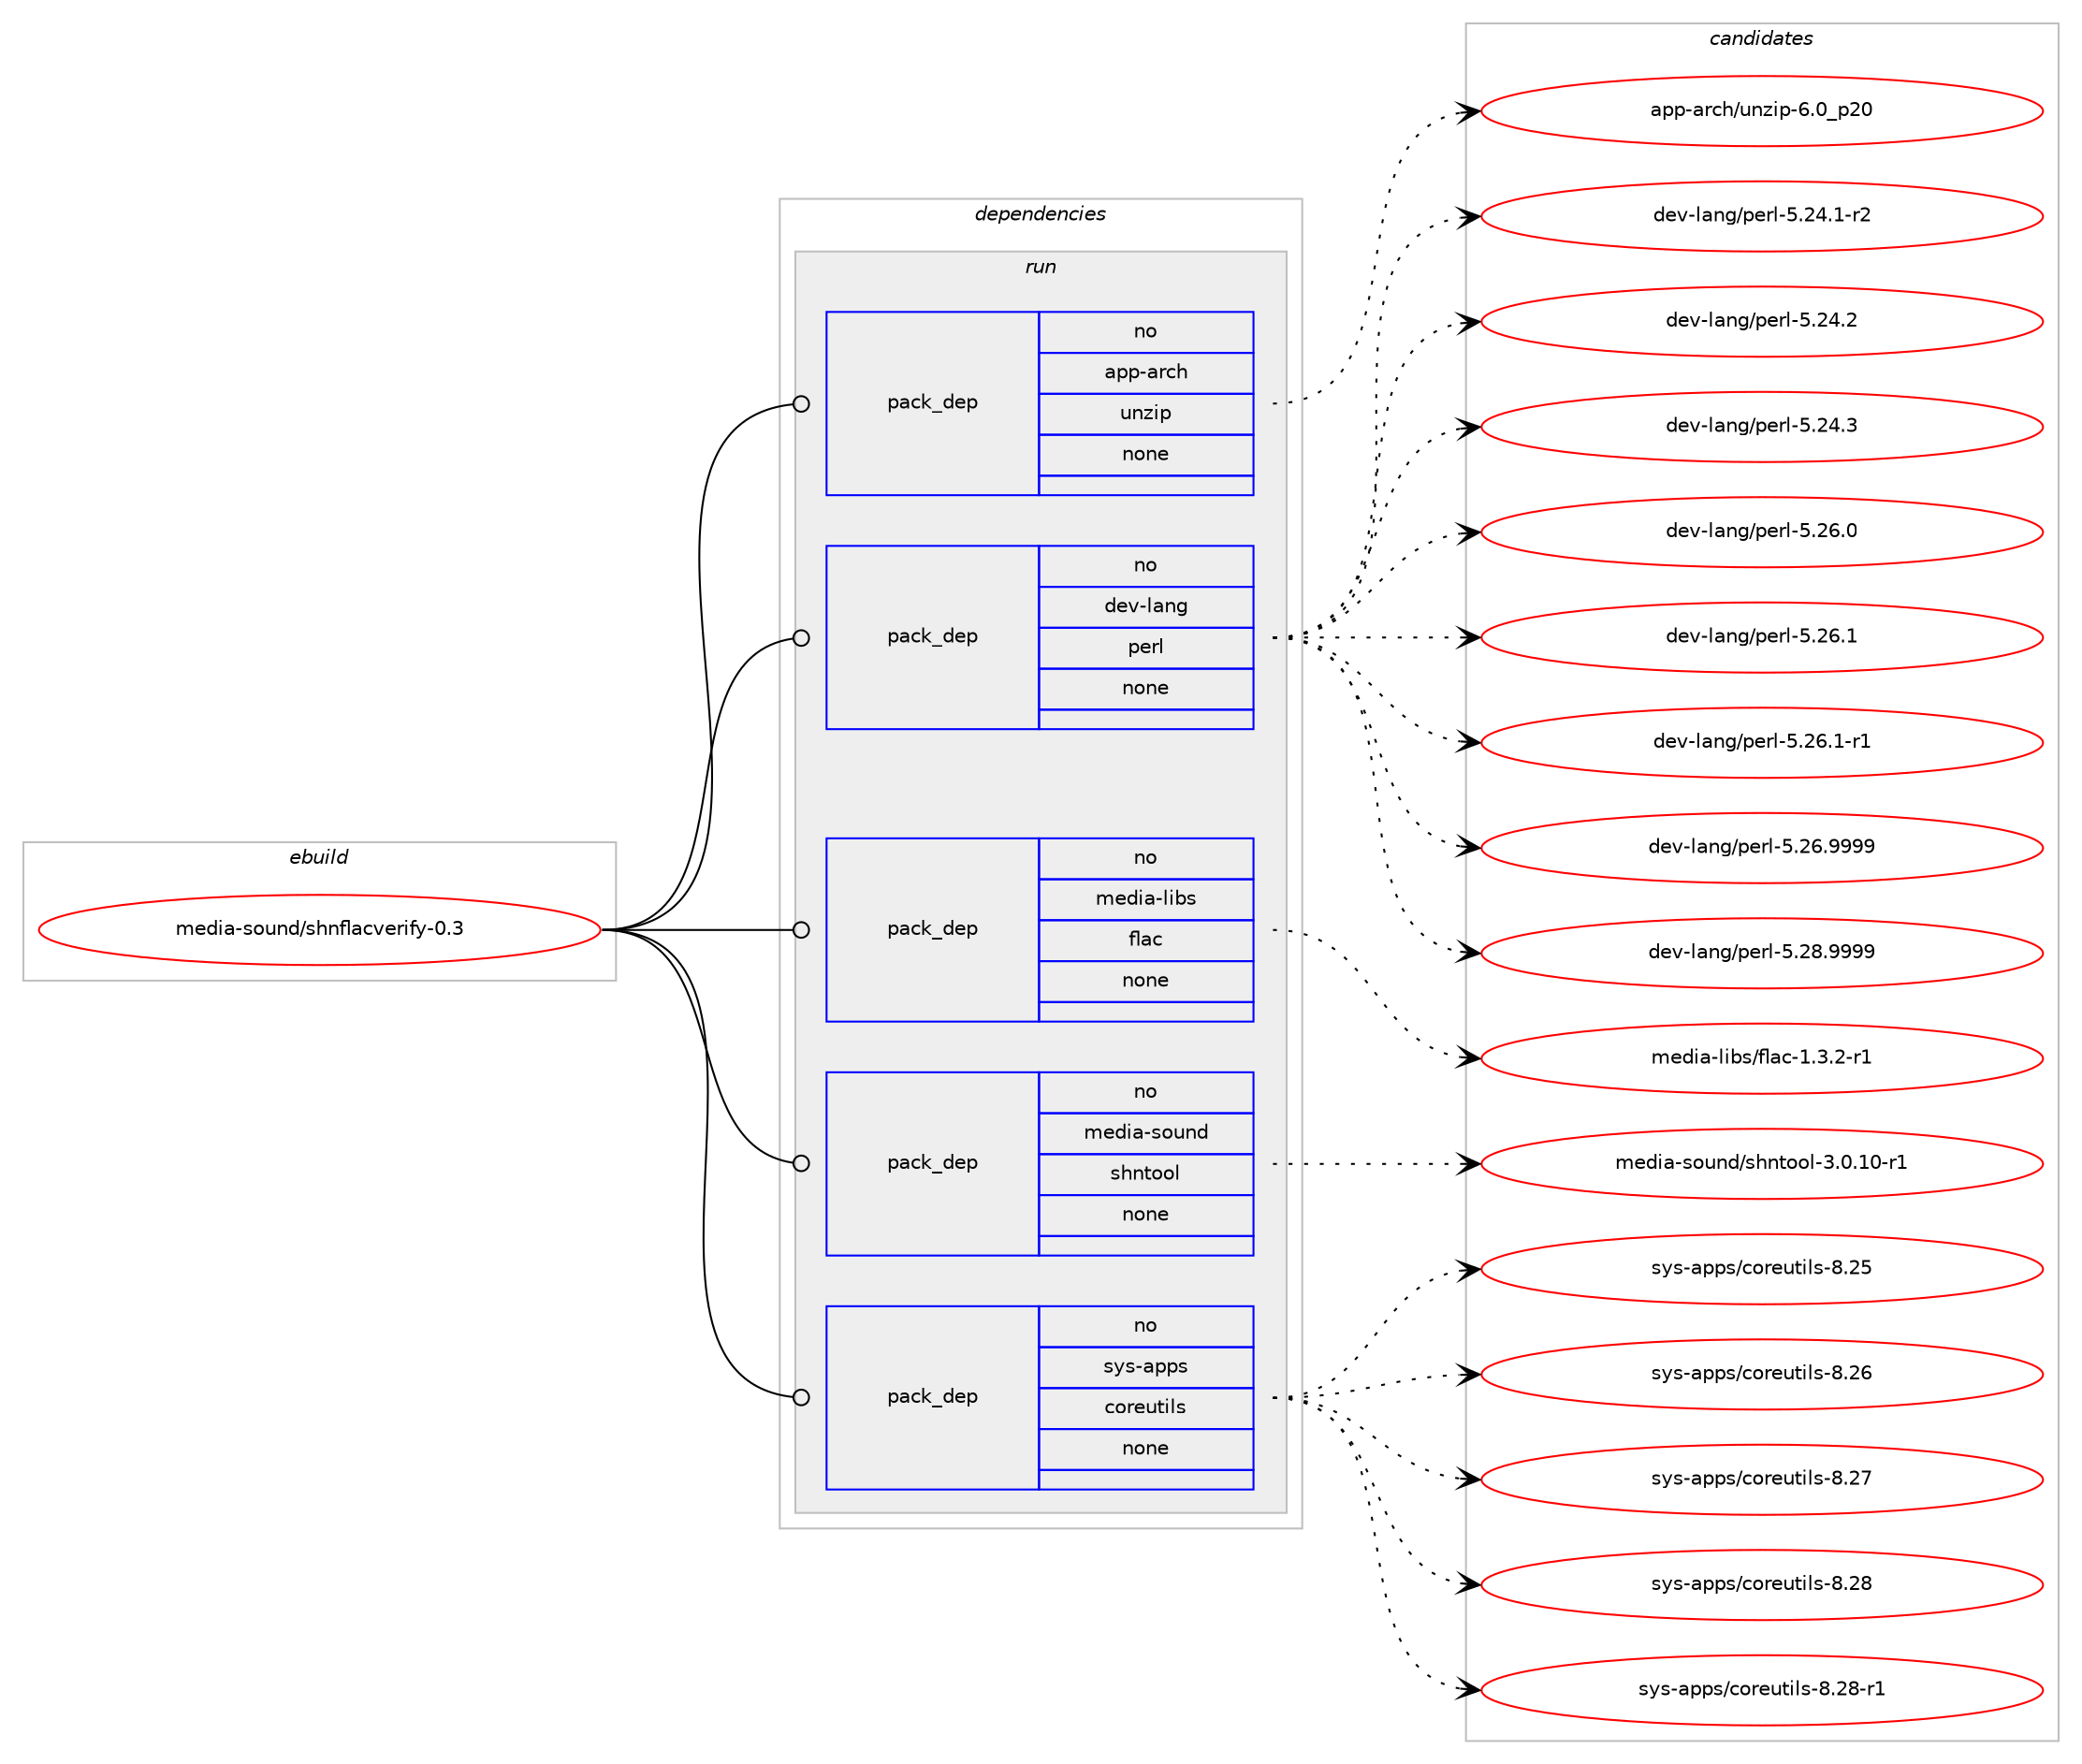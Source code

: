 digraph prolog {

# *************
# Graph options
# *************

newrank=true;
concentrate=true;
compound=true;
graph [rankdir=LR,fontname=Helvetica,fontsize=10,ranksep=1.5];#, ranksep=2.5, nodesep=0.2];
edge  [arrowhead=vee];
node  [fontname=Helvetica,fontsize=10];

# **********
# The ebuild
# **********

subgraph cluster_leftcol {
color=gray;
rank=same;
label=<<i>ebuild</i>>;
id [label="media-sound/shnflacverify-0.3", color=red, width=4, href="../media-sound/shnflacverify-0.3.svg"];
}

# ****************
# The dependencies
# ****************

subgraph cluster_midcol {
color=gray;
label=<<i>dependencies</i>>;
subgraph cluster_compile {
fillcolor="#eeeeee";
style=filled;
label=<<i>compile</i>>;
}
subgraph cluster_compileandrun {
fillcolor="#eeeeee";
style=filled;
label=<<i>compile and run</i>>;
}
subgraph cluster_run {
fillcolor="#eeeeee";
style=filled;
label=<<i>run</i>>;
subgraph pack285464 {
dependency386554 [label=<<TABLE BORDER="0" CELLBORDER="1" CELLSPACING="0" CELLPADDING="4" WIDTH="220"><TR><TD ROWSPAN="6" CELLPADDING="30">pack_dep</TD></TR><TR><TD WIDTH="110">no</TD></TR><TR><TD>app-arch</TD></TR><TR><TD>unzip</TD></TR><TR><TD>none</TD></TR><TR><TD></TD></TR></TABLE>>, shape=none, color=blue];
}
id:e -> dependency386554:w [weight=20,style="solid",arrowhead="odot"];
subgraph pack285465 {
dependency386555 [label=<<TABLE BORDER="0" CELLBORDER="1" CELLSPACING="0" CELLPADDING="4" WIDTH="220"><TR><TD ROWSPAN="6" CELLPADDING="30">pack_dep</TD></TR><TR><TD WIDTH="110">no</TD></TR><TR><TD>dev-lang</TD></TR><TR><TD>perl</TD></TR><TR><TD>none</TD></TR><TR><TD></TD></TR></TABLE>>, shape=none, color=blue];
}
id:e -> dependency386555:w [weight=20,style="solid",arrowhead="odot"];
subgraph pack285466 {
dependency386556 [label=<<TABLE BORDER="0" CELLBORDER="1" CELLSPACING="0" CELLPADDING="4" WIDTH="220"><TR><TD ROWSPAN="6" CELLPADDING="30">pack_dep</TD></TR><TR><TD WIDTH="110">no</TD></TR><TR><TD>media-libs</TD></TR><TR><TD>flac</TD></TR><TR><TD>none</TD></TR><TR><TD></TD></TR></TABLE>>, shape=none, color=blue];
}
id:e -> dependency386556:w [weight=20,style="solid",arrowhead="odot"];
subgraph pack285467 {
dependency386557 [label=<<TABLE BORDER="0" CELLBORDER="1" CELLSPACING="0" CELLPADDING="4" WIDTH="220"><TR><TD ROWSPAN="6" CELLPADDING="30">pack_dep</TD></TR><TR><TD WIDTH="110">no</TD></TR><TR><TD>media-sound</TD></TR><TR><TD>shntool</TD></TR><TR><TD>none</TD></TR><TR><TD></TD></TR></TABLE>>, shape=none, color=blue];
}
id:e -> dependency386557:w [weight=20,style="solid",arrowhead="odot"];
subgraph pack285468 {
dependency386558 [label=<<TABLE BORDER="0" CELLBORDER="1" CELLSPACING="0" CELLPADDING="4" WIDTH="220"><TR><TD ROWSPAN="6" CELLPADDING="30">pack_dep</TD></TR><TR><TD WIDTH="110">no</TD></TR><TR><TD>sys-apps</TD></TR><TR><TD>coreutils</TD></TR><TR><TD>none</TD></TR><TR><TD></TD></TR></TABLE>>, shape=none, color=blue];
}
id:e -> dependency386558:w [weight=20,style="solid",arrowhead="odot"];
}
}

# **************
# The candidates
# **************

subgraph cluster_choices {
rank=same;
color=gray;
label=<<i>candidates</i>>;

subgraph choice285464 {
color=black;
nodesep=1;
choice971121124597114991044711711012210511245544648951125048 [label="app-arch/unzip-6.0_p20", color=red, width=4,href="../app-arch/unzip-6.0_p20.svg"];
dependency386554:e -> choice971121124597114991044711711012210511245544648951125048:w [style=dotted,weight="100"];
}
subgraph choice285465 {
color=black;
nodesep=1;
choice100101118451089711010347112101114108455346505246494511450 [label="dev-lang/perl-5.24.1-r2", color=red, width=4,href="../dev-lang/perl-5.24.1-r2.svg"];
choice10010111845108971101034711210111410845534650524650 [label="dev-lang/perl-5.24.2", color=red, width=4,href="../dev-lang/perl-5.24.2.svg"];
choice10010111845108971101034711210111410845534650524651 [label="dev-lang/perl-5.24.3", color=red, width=4,href="../dev-lang/perl-5.24.3.svg"];
choice10010111845108971101034711210111410845534650544648 [label="dev-lang/perl-5.26.0", color=red, width=4,href="../dev-lang/perl-5.26.0.svg"];
choice10010111845108971101034711210111410845534650544649 [label="dev-lang/perl-5.26.1", color=red, width=4,href="../dev-lang/perl-5.26.1.svg"];
choice100101118451089711010347112101114108455346505446494511449 [label="dev-lang/perl-5.26.1-r1", color=red, width=4,href="../dev-lang/perl-5.26.1-r1.svg"];
choice10010111845108971101034711210111410845534650544657575757 [label="dev-lang/perl-5.26.9999", color=red, width=4,href="../dev-lang/perl-5.26.9999.svg"];
choice10010111845108971101034711210111410845534650564657575757 [label="dev-lang/perl-5.28.9999", color=red, width=4,href="../dev-lang/perl-5.28.9999.svg"];
dependency386555:e -> choice100101118451089711010347112101114108455346505246494511450:w [style=dotted,weight="100"];
dependency386555:e -> choice10010111845108971101034711210111410845534650524650:w [style=dotted,weight="100"];
dependency386555:e -> choice10010111845108971101034711210111410845534650524651:w [style=dotted,weight="100"];
dependency386555:e -> choice10010111845108971101034711210111410845534650544648:w [style=dotted,weight="100"];
dependency386555:e -> choice10010111845108971101034711210111410845534650544649:w [style=dotted,weight="100"];
dependency386555:e -> choice100101118451089711010347112101114108455346505446494511449:w [style=dotted,weight="100"];
dependency386555:e -> choice10010111845108971101034711210111410845534650544657575757:w [style=dotted,weight="100"];
dependency386555:e -> choice10010111845108971101034711210111410845534650564657575757:w [style=dotted,weight="100"];
}
subgraph choice285466 {
color=black;
nodesep=1;
choice1091011001059745108105981154710210897994549465146504511449 [label="media-libs/flac-1.3.2-r1", color=red, width=4,href="../media-libs/flac-1.3.2-r1.svg"];
dependency386556:e -> choice1091011001059745108105981154710210897994549465146504511449:w [style=dotted,weight="100"];
}
subgraph choice285467 {
color=black;
nodesep=1;
choice109101100105974511511111711010047115104110116111111108455146484649484511449 [label="media-sound/shntool-3.0.10-r1", color=red, width=4,href="../media-sound/shntool-3.0.10-r1.svg"];
dependency386557:e -> choice109101100105974511511111711010047115104110116111111108455146484649484511449:w [style=dotted,weight="100"];
}
subgraph choice285468 {
color=black;
nodesep=1;
choice115121115459711211211547991111141011171161051081154556465053 [label="sys-apps/coreutils-8.25", color=red, width=4,href="../sys-apps/coreutils-8.25.svg"];
choice115121115459711211211547991111141011171161051081154556465054 [label="sys-apps/coreutils-8.26", color=red, width=4,href="../sys-apps/coreutils-8.26.svg"];
choice115121115459711211211547991111141011171161051081154556465055 [label="sys-apps/coreutils-8.27", color=red, width=4,href="../sys-apps/coreutils-8.27.svg"];
choice115121115459711211211547991111141011171161051081154556465056 [label="sys-apps/coreutils-8.28", color=red, width=4,href="../sys-apps/coreutils-8.28.svg"];
choice1151211154597112112115479911111410111711610510811545564650564511449 [label="sys-apps/coreutils-8.28-r1", color=red, width=4,href="../sys-apps/coreutils-8.28-r1.svg"];
dependency386558:e -> choice115121115459711211211547991111141011171161051081154556465053:w [style=dotted,weight="100"];
dependency386558:e -> choice115121115459711211211547991111141011171161051081154556465054:w [style=dotted,weight="100"];
dependency386558:e -> choice115121115459711211211547991111141011171161051081154556465055:w [style=dotted,weight="100"];
dependency386558:e -> choice115121115459711211211547991111141011171161051081154556465056:w [style=dotted,weight="100"];
dependency386558:e -> choice1151211154597112112115479911111410111711610510811545564650564511449:w [style=dotted,weight="100"];
}
}

}
